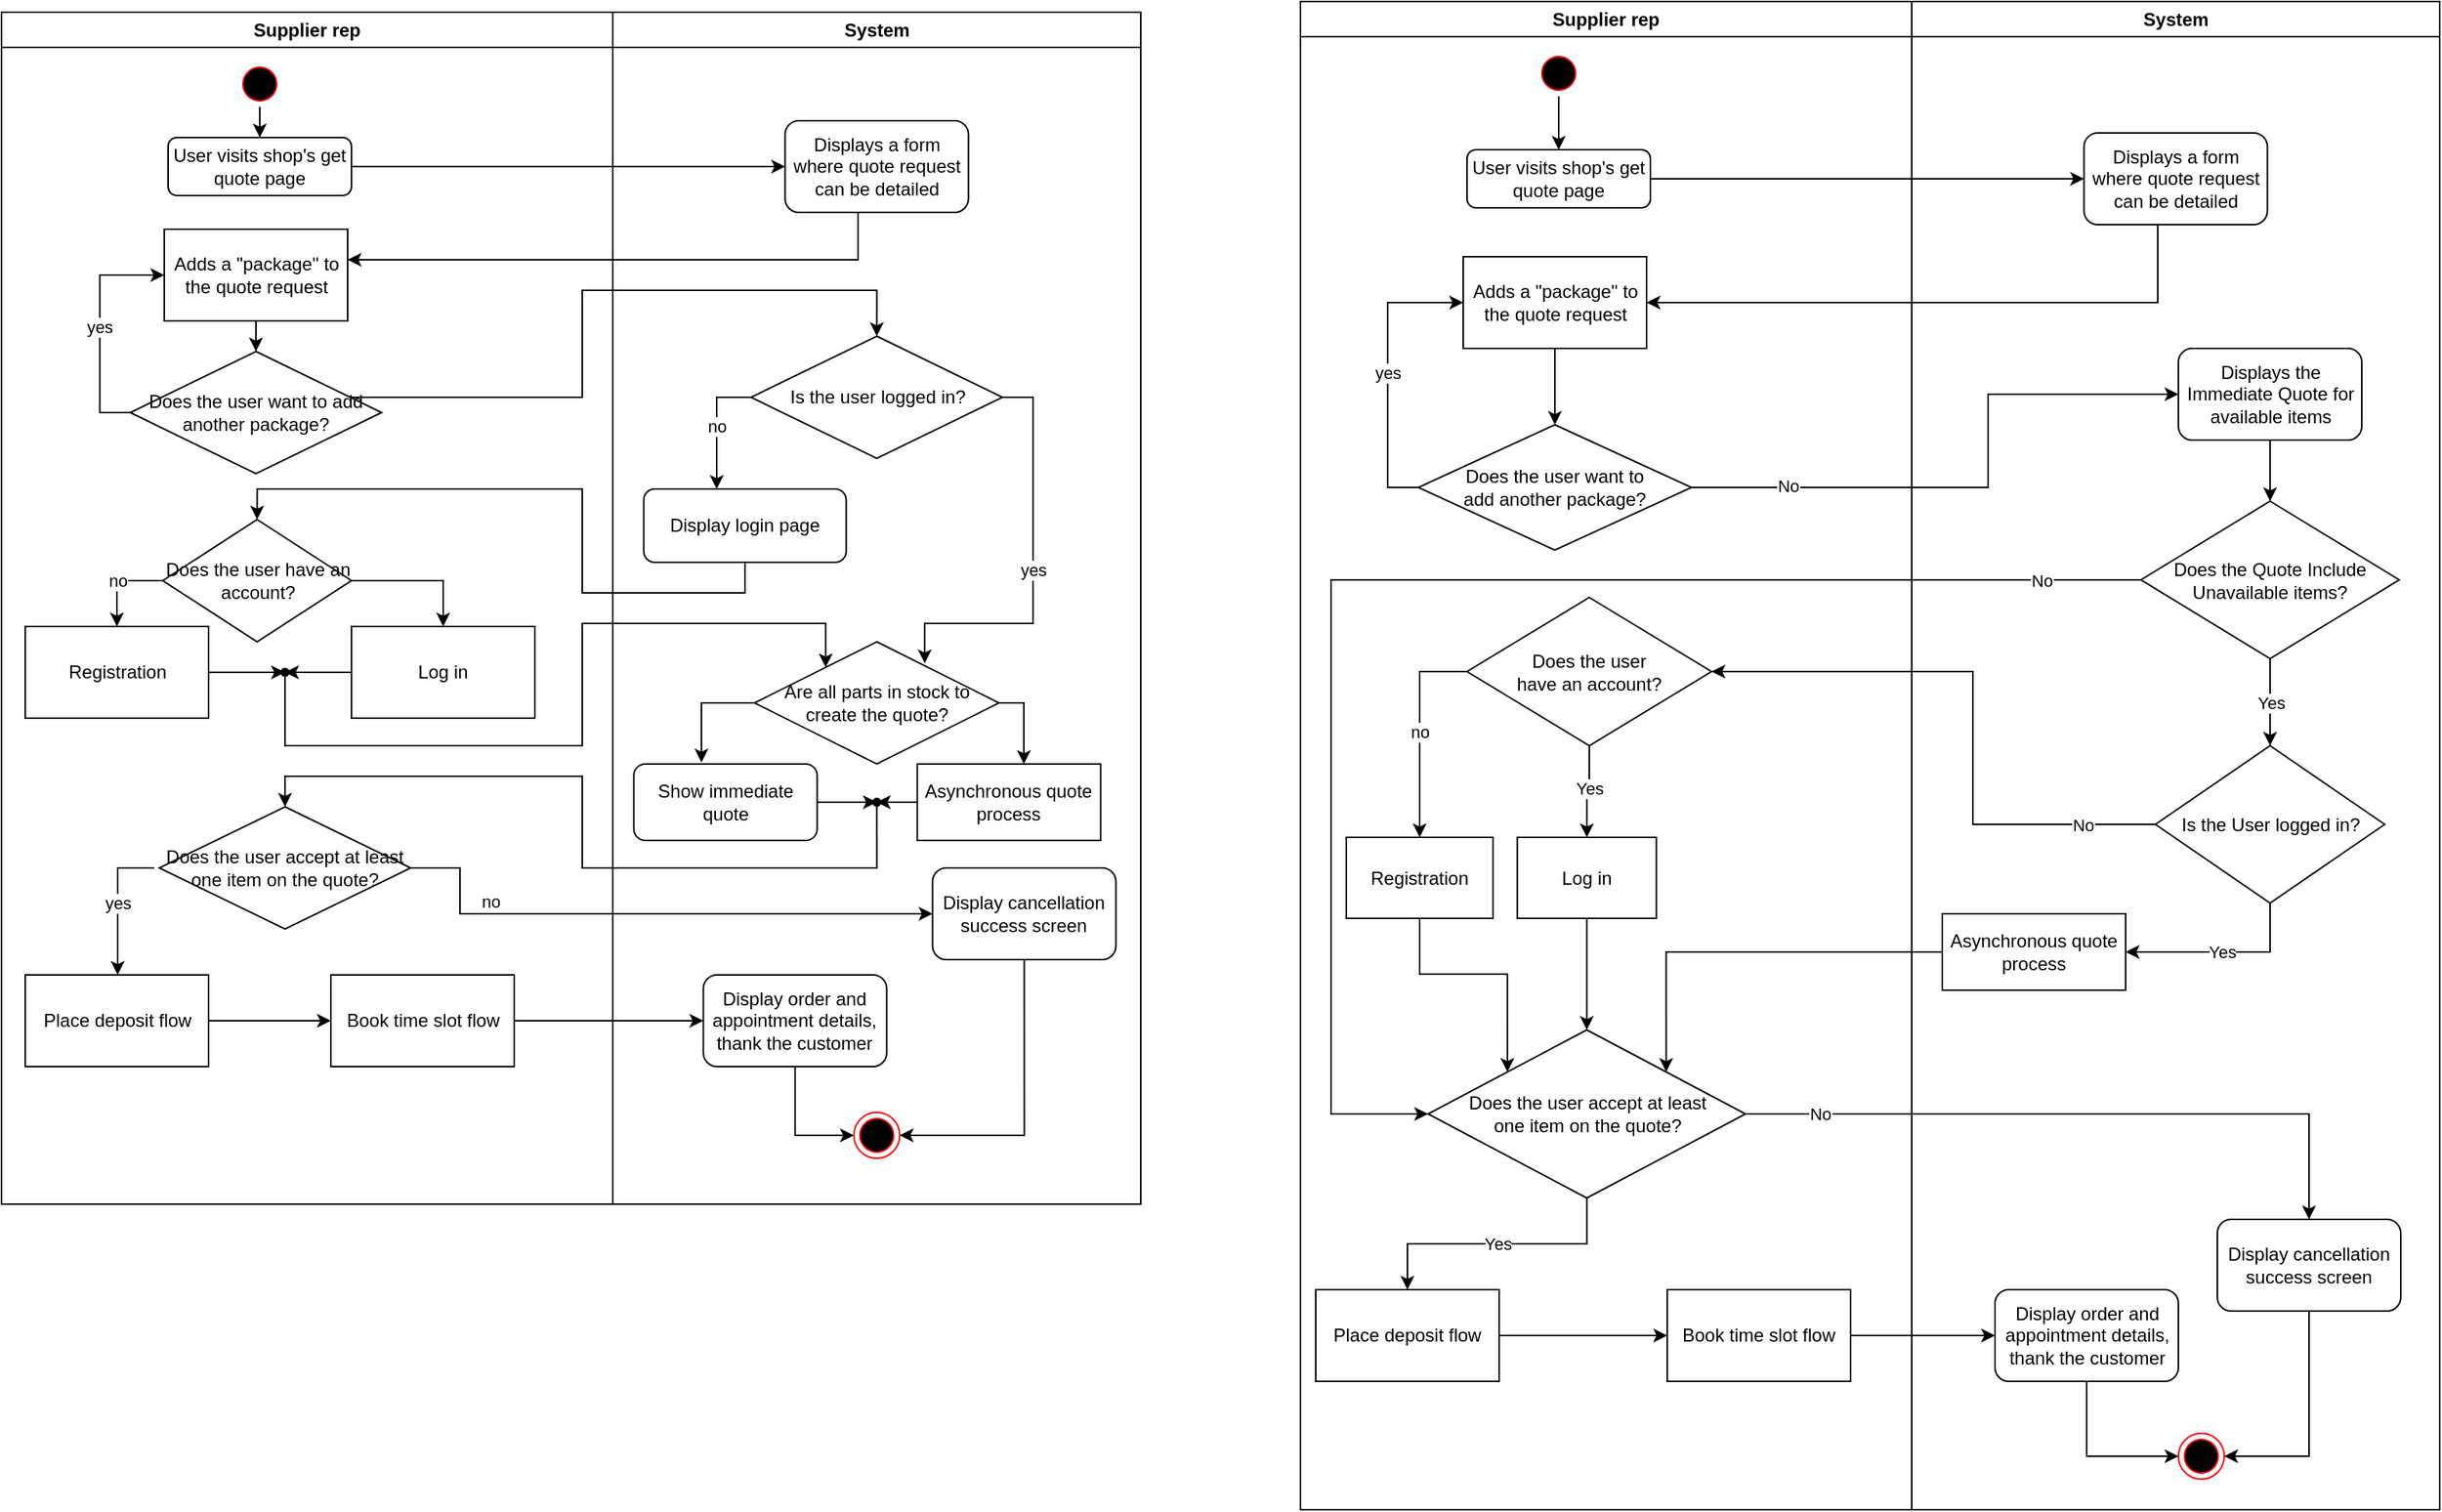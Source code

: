 <mxfile version="20.4.0" type="github">
  <diagram name="Page-1" id="e7e014a7-5840-1c2e-5031-d8a46d1fe8dd">
    <mxGraphModel dx="2013" dy="1118" grid="1" gridSize="10" guides="1" tooltips="1" connect="1" arrows="1" fold="1" page="1" pageScale="1" pageWidth="1169" pageHeight="826" background="none" math="0" shadow="0">
      <root>
        <mxCell id="0" />
        <mxCell id="1" parent="0" />
        <mxCell id="2" value="Supplier rep" style="swimlane;whiteSpace=wrap" parent="1" vertex="1">
          <mxGeometry x="130" y="30" width="400" height="780" as="geometry" />
        </mxCell>
        <mxCell id="2njde6zKdQXopwjflSZ3-7" value="" style="edgeStyle=orthogonalEdgeStyle;rounded=0;orthogonalLoop=1;jettySize=auto;html=1;" parent="2" source="5" target="2njde6zKdQXopwjflSZ3-6" edge="1">
          <mxGeometry relative="1" as="geometry" />
        </mxCell>
        <mxCell id="5" value="" style="ellipse;shape=startState;fillColor=#000000;strokeColor=#ff0000;" parent="2" vertex="1">
          <mxGeometry x="154" y="32" width="30" height="30" as="geometry" />
        </mxCell>
        <mxCell id="C72ip7JD7R5VJmdPQOm5-61" value="" style="edgeStyle=orthogonalEdgeStyle;rounded=0;orthogonalLoop=1;jettySize=auto;html=1;strokeColor=#000000;" parent="2" edge="1">
          <mxGeometry relative="1" as="geometry">
            <mxPoint x="155.5" y="251" as="sourcePoint" />
          </mxGeometry>
        </mxCell>
        <mxCell id="C72ip7JD7R5VJmdPQOm5-63" value="no" style="edgeLabel;html=1;align=center;verticalAlign=middle;resizable=0;points=[];" parent="C72ip7JD7R5VJmdPQOm5-61" vertex="1" connectable="0">
          <mxGeometry x="-0.121" relative="1" as="geometry">
            <mxPoint y="-9" as="offset" />
          </mxGeometry>
        </mxCell>
        <mxCell id="C72ip7JD7R5VJmdPQOm5-65" value="" style="edgeStyle=orthogonalEdgeStyle;rounded=0;orthogonalLoop=1;jettySize=auto;html=1;strokeColor=#000000;" parent="2" edge="1">
          <mxGeometry relative="1" as="geometry">
            <mxPoint x="85.537" y="289.979" as="sourcePoint" />
          </mxGeometry>
        </mxCell>
        <mxCell id="C72ip7JD7R5VJmdPQOm5-66" value="yes" style="edgeLabel;html=1;align=center;verticalAlign=middle;resizable=0;points=[];" parent="C72ip7JD7R5VJmdPQOm5-65" vertex="1" connectable="0">
          <mxGeometry x="-0.227" y="-1" relative="1" as="geometry">
            <mxPoint x="11" y="2" as="offset" />
          </mxGeometry>
        </mxCell>
        <mxCell id="C72ip7JD7R5VJmdPQOm5-68" value="" style="edgeStyle=orthogonalEdgeStyle;rounded=0;orthogonalLoop=1;jettySize=auto;html=1;strokeColor=#000000;" parent="2" edge="1">
          <mxGeometry relative="1" as="geometry">
            <mxPoint x="85.537" y="353" as="sourcePoint" />
          </mxGeometry>
        </mxCell>
        <mxCell id="2njde6zKdQXopwjflSZ3-6" value="User visits shop&#39;s get quote page" style="rounded=1;whiteSpace=wrap;html=1;" parent="2" vertex="1">
          <mxGeometry x="109" y="82" width="120" height="38" as="geometry" />
        </mxCell>
        <mxCell id="2njde6zKdQXopwjflSZ3-13" value="" style="edgeStyle=orthogonalEdgeStyle;rounded=0;orthogonalLoop=1;jettySize=auto;html=1;" parent="2" source="2njde6zKdQXopwjflSZ3-10" target="2njde6zKdQXopwjflSZ3-12" edge="1">
          <mxGeometry relative="1" as="geometry" />
        </mxCell>
        <mxCell id="2njde6zKdQXopwjflSZ3-10" value="Adds a &quot;package&quot; to the quote request" style="whiteSpace=wrap;html=1;" parent="2" vertex="1">
          <mxGeometry x="106.5" y="142" width="120" height="60" as="geometry" />
        </mxCell>
        <mxCell id="2njde6zKdQXopwjflSZ3-14" value="yes" style="edgeStyle=orthogonalEdgeStyle;rounded=0;orthogonalLoop=1;jettySize=auto;html=1;exitX=0;exitY=0.5;exitDx=0;exitDy=0;entryX=0;entryY=0.5;entryDx=0;entryDy=0;" parent="2" source="2njde6zKdQXopwjflSZ3-12" target="2njde6zKdQXopwjflSZ3-10" edge="1">
          <mxGeometry relative="1" as="geometry" />
        </mxCell>
        <mxCell id="2njde6zKdQXopwjflSZ3-12" value="Does the user want to add another package?" style="rhombus;whiteSpace=wrap;html=1;" parent="2" vertex="1">
          <mxGeometry x="84.25" y="222" width="164.5" height="80" as="geometry" />
        </mxCell>
        <mxCell id="2njde6zKdQXopwjflSZ3-24" value="no" style="edgeStyle=orthogonalEdgeStyle;rounded=0;orthogonalLoop=1;jettySize=auto;html=1;exitX=0;exitY=0.5;exitDx=0;exitDy=0;" parent="2" source="2njde6zKdQXopwjflSZ3-21" target="2njde6zKdQXopwjflSZ3-23" edge="1">
          <mxGeometry relative="1" as="geometry" />
        </mxCell>
        <mxCell id="2njde6zKdQXopwjflSZ3-26" value="" style="edgeStyle=orthogonalEdgeStyle;rounded=0;orthogonalLoop=1;jettySize=auto;html=1;exitX=1;exitY=0.5;exitDx=0;exitDy=0;" parent="2" source="2njde6zKdQXopwjflSZ3-21" target="2njde6zKdQXopwjflSZ3-25" edge="1">
          <mxGeometry relative="1" as="geometry" />
        </mxCell>
        <mxCell id="2njde6zKdQXopwjflSZ3-21" value="Does the user have an account?" style="rhombus;whiteSpace=wrap;html=1;" parent="2" vertex="1">
          <mxGeometry x="105.5" y="332" width="123.5" height="80" as="geometry" />
        </mxCell>
        <mxCell id="2njde6zKdQXopwjflSZ3-28" value="" style="edgeStyle=orthogonalEdgeStyle;rounded=0;orthogonalLoop=1;jettySize=auto;html=1;exitX=1;exitY=0.5;exitDx=0;exitDy=0;" parent="2" source="2njde6zKdQXopwjflSZ3-23" target="2njde6zKdQXopwjflSZ3-27" edge="1">
          <mxGeometry relative="1" as="geometry">
            <Array as="points">
              <mxPoint x="186" y="432" />
            </Array>
          </mxGeometry>
        </mxCell>
        <mxCell id="2njde6zKdQXopwjflSZ3-23" value="Registration" style="whiteSpace=wrap;html=1;" parent="2" vertex="1">
          <mxGeometry x="15.5" y="402" width="120" height="60" as="geometry" />
        </mxCell>
        <mxCell id="2njde6zKdQXopwjflSZ3-29" style="edgeStyle=orthogonalEdgeStyle;rounded=0;orthogonalLoop=1;jettySize=auto;html=1;exitX=0;exitY=0.5;exitDx=0;exitDy=0;" parent="2" source="2njde6zKdQXopwjflSZ3-25" target="2njde6zKdQXopwjflSZ3-27" edge="1">
          <mxGeometry relative="1" as="geometry" />
        </mxCell>
        <mxCell id="2njde6zKdQXopwjflSZ3-25" value="Log in" style="whiteSpace=wrap;html=1;" parent="2" vertex="1">
          <mxGeometry x="229" y="402" width="120" height="60" as="geometry" />
        </mxCell>
        <mxCell id="2njde6zKdQXopwjflSZ3-27" value="" style="shape=waypoint;sketch=0;size=6;pointerEvents=1;points=[];fillColor=default;resizable=0;rotatable=0;perimeter=centerPerimeter;snapToPoint=1;" parent="2" vertex="1">
          <mxGeometry x="165.5" y="412" width="40" height="40" as="geometry" />
        </mxCell>
        <mxCell id="2njde6zKdQXopwjflSZ3-42" value="Does the user accept at least one item on the quote?" style="rhombus;whiteSpace=wrap;html=1;" parent="2" vertex="1">
          <mxGeometry x="103.25" y="520" width="164.5" height="80" as="geometry" />
        </mxCell>
        <mxCell id="2njde6zKdQXopwjflSZ3-50" value="" style="edgeStyle=orthogonalEdgeStyle;rounded=0;orthogonalLoop=1;jettySize=auto;html=1;" parent="2" source="2njde6zKdQXopwjflSZ3-47" target="2njde6zKdQXopwjflSZ3-49" edge="1">
          <mxGeometry relative="1" as="geometry" />
        </mxCell>
        <mxCell id="2njde6zKdQXopwjflSZ3-47" value="Place deposit flow" style="whiteSpace=wrap;html=1;" parent="2" vertex="1">
          <mxGeometry x="15.5" y="630" width="120" height="60" as="geometry" />
        </mxCell>
        <mxCell id="2njde6zKdQXopwjflSZ3-48" value="yes" style="edgeStyle=orthogonalEdgeStyle;rounded=0;orthogonalLoop=1;jettySize=auto;html=1;" parent="2" target="2njde6zKdQXopwjflSZ3-47" edge="1">
          <mxGeometry relative="1" as="geometry">
            <mxPoint x="100" y="560" as="sourcePoint" />
            <Array as="points">
              <mxPoint x="76" y="560" />
            </Array>
          </mxGeometry>
        </mxCell>
        <mxCell id="2njde6zKdQXopwjflSZ3-49" value="Book time slot flow" style="whiteSpace=wrap;html=1;" parent="2" vertex="1">
          <mxGeometry x="215.5" y="630" width="120" height="60" as="geometry" />
        </mxCell>
        <mxCell id="3" value="System" style="swimlane;whiteSpace=wrap" parent="1" vertex="1">
          <mxGeometry x="530" y="30" width="345.5" height="780" as="geometry" />
        </mxCell>
        <mxCell id="C72ip7JD7R5VJmdPQOm5-51" value="" style="edgeStyle=orthogonalEdgeStyle;rounded=0;orthogonalLoop=1;jettySize=auto;html=1;strokeColor=#000000;" parent="3" edge="1">
          <mxGeometry relative="1" as="geometry">
            <mxPoint x="250.5" y="132" as="sourcePoint" />
          </mxGeometry>
        </mxCell>
        <mxCell id="C72ip7JD7R5VJmdPQOm5-58" value="No" style="edgeLabel;html=1;align=center;verticalAlign=middle;resizable=0;points=[];" parent="C72ip7JD7R5VJmdPQOm5-51" vertex="1" connectable="0">
          <mxGeometry x="-0.159" relative="1" as="geometry">
            <mxPoint y="-10" as="offset" />
          </mxGeometry>
        </mxCell>
        <mxCell id="C72ip7JD7R5VJmdPQOm5-48" value="" style="edgeStyle=orthogonalEdgeStyle;rounded=0;orthogonalLoop=1;jettySize=auto;html=1;strokeColor=#000000;exitX=0;exitY=0.5;exitDx=0;exitDy=0;" parent="3" edge="1">
          <mxGeometry relative="1" as="geometry">
            <mxPoint x="165.5" y="92" as="sourcePoint" />
          </mxGeometry>
        </mxCell>
        <mxCell id="C72ip7JD7R5VJmdPQOm5-49" value="Yes" style="edgeLabel;html=1;align=center;verticalAlign=middle;resizable=0;points=[];" parent="C72ip7JD7R5VJmdPQOm5-48" vertex="1" connectable="0">
          <mxGeometry x="-0.2" relative="1" as="geometry">
            <mxPoint x="11" y="-7" as="offset" />
          </mxGeometry>
        </mxCell>
        <mxCell id="C72ip7JD7R5VJmdPQOm5-54" value="" style="ellipse;html=1;shape=endState;fillColor=#000000;strokeColor=#ff0000;" parent="3" vertex="1">
          <mxGeometry x="157.75" y="720" width="30" height="30" as="geometry" />
        </mxCell>
        <mxCell id="2njde6zKdQXopwjflSZ3-8" value="Displays a form where quote request can be detailed" style="rounded=1;whiteSpace=wrap;html=1;" parent="3" vertex="1">
          <mxGeometry x="112.75" y="71" width="120" height="60" as="geometry" />
        </mxCell>
        <mxCell id="2njde6zKdQXopwjflSZ3-18" value="no" style="edgeStyle=orthogonalEdgeStyle;rounded=0;orthogonalLoop=1;jettySize=auto;html=1;" parent="3" source="2njde6zKdQXopwjflSZ3-15" target="2njde6zKdQXopwjflSZ3-17" edge="1">
          <mxGeometry relative="1" as="geometry">
            <Array as="points">
              <mxPoint x="68" y="252" />
            </Array>
          </mxGeometry>
        </mxCell>
        <mxCell id="2njde6zKdQXopwjflSZ3-32" value="yes" style="edgeStyle=orthogonalEdgeStyle;rounded=0;orthogonalLoop=1;jettySize=auto;html=1;exitX=1;exitY=0.5;exitDx=0;exitDy=0;entryX=0.696;entryY=0.176;entryDx=0;entryDy=0;entryPerimeter=0;" parent="3" source="2njde6zKdQXopwjflSZ3-15" target="2njde6zKdQXopwjflSZ3-30" edge="1">
          <mxGeometry relative="1" as="geometry">
            <Array as="points">
              <mxPoint x="275" y="252" />
              <mxPoint x="275" y="400" />
              <mxPoint x="204" y="400" />
            </Array>
          </mxGeometry>
        </mxCell>
        <mxCell id="2njde6zKdQXopwjflSZ3-15" value="Is the user logged in?" style="rhombus;whiteSpace=wrap;html=1;" parent="3" vertex="1">
          <mxGeometry x="90.5" y="212" width="164.5" height="80" as="geometry" />
        </mxCell>
        <mxCell id="2njde6zKdQXopwjflSZ3-17" value="Display login page" style="rounded=1;whiteSpace=wrap;html=1;" parent="3" vertex="1">
          <mxGeometry x="20.25" y="312" width="132.5" height="48" as="geometry" />
        </mxCell>
        <mxCell id="2njde6zKdQXopwjflSZ3-35" style="edgeStyle=orthogonalEdgeStyle;rounded=0;orthogonalLoop=1;jettySize=auto;html=1;exitX=0;exitY=0.5;exitDx=0;exitDy=0;entryX=0.369;entryY=-0.02;entryDx=0;entryDy=0;entryPerimeter=0;" parent="3" source="2njde6zKdQXopwjflSZ3-30" target="2njde6zKdQXopwjflSZ3-33" edge="1">
          <mxGeometry relative="1" as="geometry" />
        </mxCell>
        <mxCell id="2njde6zKdQXopwjflSZ3-30" value="Are all parts in stock to create the quote?" style="rhombus;whiteSpace=wrap;html=1;sketch=0;" parent="3" vertex="1">
          <mxGeometry x="92.75" y="412" width="160" height="80" as="geometry" />
        </mxCell>
        <mxCell id="2njde6zKdQXopwjflSZ3-41" value="" style="edgeStyle=orthogonalEdgeStyle;rounded=0;orthogonalLoop=1;jettySize=auto;html=1;" parent="3" source="2njde6zKdQXopwjflSZ3-33" target="2njde6zKdQXopwjflSZ3-40" edge="1">
          <mxGeometry relative="1" as="geometry" />
        </mxCell>
        <mxCell id="2njde6zKdQXopwjflSZ3-33" value="Show immediate quote" style="rounded=1;whiteSpace=wrap;html=1;" parent="3" vertex="1">
          <mxGeometry x="13.75" y="492" width="120" height="50" as="geometry" />
        </mxCell>
        <mxCell id="2njde6zKdQXopwjflSZ3-36" value="Asynchronous quote process" style="whiteSpace=wrap;html=1;sketch=0;" parent="3" vertex="1">
          <mxGeometry x="199.25" y="492" width="120" height="50" as="geometry" />
        </mxCell>
        <mxCell id="2njde6zKdQXopwjflSZ3-37" value="" style="edgeStyle=orthogonalEdgeStyle;rounded=0;orthogonalLoop=1;jettySize=auto;html=1;exitX=1;exitY=0.5;exitDx=0;exitDy=0;" parent="3" source="2njde6zKdQXopwjflSZ3-30" target="2njde6zKdQXopwjflSZ3-36" edge="1">
          <mxGeometry relative="1" as="geometry">
            <Array as="points">
              <mxPoint x="269" y="452" />
            </Array>
          </mxGeometry>
        </mxCell>
        <mxCell id="2njde6zKdQXopwjflSZ3-40" value="" style="shape=waypoint;sketch=0;size=6;pointerEvents=1;points=[];fillColor=default;resizable=0;rotatable=0;perimeter=centerPerimeter;snapToPoint=1;" parent="3" vertex="1">
          <mxGeometry x="152.75" y="497" width="40" height="40" as="geometry" />
        </mxCell>
        <mxCell id="2njde6zKdQXopwjflSZ3-39" style="edgeStyle=orthogonalEdgeStyle;rounded=0;orthogonalLoop=1;jettySize=auto;html=1;exitX=0;exitY=0.5;exitDx=0;exitDy=0;entryX=0.56;entryY=0.503;entryDx=0;entryDy=0;entryPerimeter=0;" parent="3" source="2njde6zKdQXopwjflSZ3-36" target="2njde6zKdQXopwjflSZ3-40" edge="1">
          <mxGeometry relative="1" as="geometry">
            <mxPoint x="179.25" y="517" as="targetPoint" />
          </mxGeometry>
        </mxCell>
        <mxCell id="2njde6zKdQXopwjflSZ3-75" style="edgeStyle=orthogonalEdgeStyle;rounded=0;orthogonalLoop=1;jettySize=auto;html=1;exitX=0.5;exitY=1;exitDx=0;exitDy=0;entryX=1;entryY=0.5;entryDx=0;entryDy=0;" parent="3" source="2njde6zKdQXopwjflSZ3-45" target="C72ip7JD7R5VJmdPQOm5-54" edge="1">
          <mxGeometry relative="1" as="geometry" />
        </mxCell>
        <mxCell id="2njde6zKdQXopwjflSZ3-45" value="Display cancellation success screen" style="rounded=1;whiteSpace=wrap;html=1;" parent="3" vertex="1">
          <mxGeometry x="209.25" y="560" width="120" height="60" as="geometry" />
        </mxCell>
        <mxCell id="2njde6zKdQXopwjflSZ3-74" value="" style="edgeStyle=orthogonalEdgeStyle;rounded=0;orthogonalLoop=1;jettySize=auto;html=1;entryX=0;entryY=0.5;entryDx=0;entryDy=0;" parent="3" source="2njde6zKdQXopwjflSZ3-51" target="C72ip7JD7R5VJmdPQOm5-54" edge="1">
          <mxGeometry relative="1" as="geometry" />
        </mxCell>
        <mxCell id="2njde6zKdQXopwjflSZ3-51" value="Display order and appointment details, thank the customer" style="rounded=1;whiteSpace=wrap;html=1;" parent="3" vertex="1">
          <mxGeometry x="59.25" y="630" width="120" height="60" as="geometry" />
        </mxCell>
        <mxCell id="C72ip7JD7R5VJmdPQOm5-44" value="" style="edgeStyle=orthogonalEdgeStyle;rounded=0;orthogonalLoop=1;jettySize=auto;html=1;strokeColor=#000000;entryX=0.5;entryY=0;entryDx=0;entryDy=0;" parent="1" edge="1">
          <mxGeometry relative="1" as="geometry">
            <Array as="points">
              <mxPoint x="470" y="260" />
              <mxPoint x="470" y="160" />
              <mxPoint x="795" y="160" />
            </Array>
            <mxPoint x="385" y="260.037" as="sourcePoint" />
          </mxGeometry>
        </mxCell>
        <mxCell id="C72ip7JD7R5VJmdPQOm5-59" style="edgeStyle=orthogonalEdgeStyle;rounded=0;orthogonalLoop=1;jettySize=auto;html=1;exitX=0;exitY=0.5;exitDx=0;exitDy=0;entryX=0.5;entryY=0;entryDx=0;entryDy=0;strokeColor=#000000;" parent="1" edge="1">
          <mxGeometry relative="1" as="geometry">
            <mxPoint x="570" y="320" as="sourcePoint" />
          </mxGeometry>
        </mxCell>
        <mxCell id="C72ip7JD7R5VJmdPQOm5-62" style="edgeStyle=orthogonalEdgeStyle;rounded=0;orthogonalLoop=1;jettySize=auto;html=1;exitX=1;exitY=0.5;exitDx=0;exitDy=0;entryX=0.5;entryY=0;entryDx=0;entryDy=0;strokeColor=#000000;" parent="1" edge="1">
          <mxGeometry relative="1" as="geometry">
            <Array as="points">
              <mxPoint x="500" y="379" />
              <mxPoint x="500" y="180" />
            </Array>
            <mxPoint x="795.0" y="180" as="targetPoint" />
          </mxGeometry>
        </mxCell>
        <mxCell id="C72ip7JD7R5VJmdPQOm5-69" style="edgeStyle=orthogonalEdgeStyle;rounded=0;orthogonalLoop=1;jettySize=auto;html=1;exitX=1;exitY=0.5;exitDx=0;exitDy=0;entryX=0.5;entryY=1;entryDx=0;entryDy=0;strokeColor=#000000;" parent="1" edge="1">
          <mxGeometry relative="1" as="geometry">
            <Array as="points">
              <mxPoint x="520" y="531" />
              <mxPoint x="520" y="390" />
              <mxPoint x="657" y="390" />
            </Array>
            <mxPoint x="657.25" y="350" as="targetPoint" />
          </mxGeometry>
        </mxCell>
        <mxCell id="2njde6zKdQXopwjflSZ3-9" value="" style="edgeStyle=orthogonalEdgeStyle;rounded=0;orthogonalLoop=1;jettySize=auto;html=1;" parent="1" source="2njde6zKdQXopwjflSZ3-6" target="2njde6zKdQXopwjflSZ3-8" edge="1">
          <mxGeometry relative="1" as="geometry" />
        </mxCell>
        <mxCell id="2njde6zKdQXopwjflSZ3-11" value="" style="edgeStyle=orthogonalEdgeStyle;rounded=0;orthogonalLoop=1;jettySize=auto;html=1;" parent="1" source="2njde6zKdQXopwjflSZ3-8" target="2njde6zKdQXopwjflSZ3-10" edge="1">
          <mxGeometry relative="1" as="geometry">
            <Array as="points">
              <mxPoint x="690.5" y="192" />
            </Array>
          </mxGeometry>
        </mxCell>
        <mxCell id="2njde6zKdQXopwjflSZ3-16" value="" style="edgeStyle=orthogonalEdgeStyle;rounded=0;orthogonalLoop=1;jettySize=auto;html=1;entryX=0.5;entryY=0;entryDx=0;entryDy=0;" parent="1" source="2njde6zKdQXopwjflSZ3-12" target="2njde6zKdQXopwjflSZ3-15" edge="1">
          <mxGeometry relative="1" as="geometry">
            <Array as="points">
              <mxPoint x="510" y="282" />
              <mxPoint x="510" y="212" />
              <mxPoint x="703" y="212" />
            </Array>
          </mxGeometry>
        </mxCell>
        <mxCell id="2njde6zKdQXopwjflSZ3-22" style="edgeStyle=orthogonalEdgeStyle;rounded=0;orthogonalLoop=1;jettySize=auto;html=1;exitX=0.5;exitY=1;exitDx=0;exitDy=0;entryX=0.5;entryY=0;entryDx=0;entryDy=0;" parent="1" source="2njde6zKdQXopwjflSZ3-17" target="2njde6zKdQXopwjflSZ3-21" edge="1">
          <mxGeometry relative="1" as="geometry">
            <Array as="points">
              <mxPoint x="617" y="410" />
              <mxPoint x="510" y="410" />
              <mxPoint x="510" y="342" />
              <mxPoint x="297" y="342" />
            </Array>
          </mxGeometry>
        </mxCell>
        <mxCell id="2njde6zKdQXopwjflSZ3-31" value="" style="edgeStyle=orthogonalEdgeStyle;rounded=0;orthogonalLoop=1;jettySize=auto;html=1;entryX=0.291;entryY=0.209;entryDx=0;entryDy=0;entryPerimeter=0;" parent="1" source="2njde6zKdQXopwjflSZ3-27" target="2njde6zKdQXopwjflSZ3-30" edge="1">
          <mxGeometry relative="1" as="geometry">
            <Array as="points">
              <mxPoint x="316" y="510" />
              <mxPoint x="510" y="510" />
              <mxPoint x="510" y="430" />
              <mxPoint x="669" y="430" />
            </Array>
          </mxGeometry>
        </mxCell>
        <mxCell id="2njde6zKdQXopwjflSZ3-44" value="" style="edgeStyle=orthogonalEdgeStyle;rounded=0;orthogonalLoop=1;jettySize=auto;html=1;entryX=0.5;entryY=0;entryDx=0;entryDy=0;" parent="1" source="2njde6zKdQXopwjflSZ3-40" target="2njde6zKdQXopwjflSZ3-42" edge="1">
          <mxGeometry relative="1" as="geometry">
            <mxPoint x="733.5" y="617" as="targetPoint" />
            <Array as="points">
              <mxPoint x="703" y="590" />
              <mxPoint x="510" y="590" />
              <mxPoint x="510" y="530" />
              <mxPoint x="316" y="530" />
            </Array>
          </mxGeometry>
        </mxCell>
        <mxCell id="2njde6zKdQXopwjflSZ3-46" value="no" style="edgeStyle=orthogonalEdgeStyle;rounded=0;orthogonalLoop=1;jettySize=auto;html=1;exitX=1;exitY=0.5;exitDx=0;exitDy=0;entryX=0;entryY=0.5;entryDx=0;entryDy=0;" parent="1" source="2njde6zKdQXopwjflSZ3-42" target="2njde6zKdQXopwjflSZ3-45" edge="1">
          <mxGeometry x="-0.706" y="20" relative="1" as="geometry">
            <Array as="points">
              <mxPoint x="430" y="590" />
              <mxPoint x="430" y="620" />
            </Array>
            <mxPoint as="offset" />
          </mxGeometry>
        </mxCell>
        <mxCell id="2njde6zKdQXopwjflSZ3-52" value="" style="edgeStyle=orthogonalEdgeStyle;rounded=0;orthogonalLoop=1;jettySize=auto;html=1;" parent="1" source="2njde6zKdQXopwjflSZ3-49" target="2njde6zKdQXopwjflSZ3-51" edge="1">
          <mxGeometry relative="1" as="geometry" />
        </mxCell>
        <mxCell id="kRIrVRTwHgcSPXHYipSR-5" value="Supplier rep" style="swimlane;whiteSpace=wrap" vertex="1" parent="1">
          <mxGeometry x="980" y="23" width="400" height="987" as="geometry" />
        </mxCell>
        <mxCell id="kRIrVRTwHgcSPXHYipSR-6" value="" style="edgeStyle=orthogonalEdgeStyle;rounded=0;orthogonalLoop=1;jettySize=auto;html=1;" edge="1" parent="kRIrVRTwHgcSPXHYipSR-5" source="kRIrVRTwHgcSPXHYipSR-7" target="kRIrVRTwHgcSPXHYipSR-13">
          <mxGeometry relative="1" as="geometry" />
        </mxCell>
        <mxCell id="kRIrVRTwHgcSPXHYipSR-7" value="" style="ellipse;shape=startState;fillColor=#000000;strokeColor=#ff0000;" vertex="1" parent="kRIrVRTwHgcSPXHYipSR-5">
          <mxGeometry x="154" y="32" width="30" height="30" as="geometry" />
        </mxCell>
        <mxCell id="kRIrVRTwHgcSPXHYipSR-8" value="" style="edgeStyle=orthogonalEdgeStyle;rounded=0;orthogonalLoop=1;jettySize=auto;html=1;strokeColor=#000000;" edge="1" parent="kRIrVRTwHgcSPXHYipSR-5">
          <mxGeometry relative="1" as="geometry">
            <mxPoint x="155.5" y="251" as="sourcePoint" />
          </mxGeometry>
        </mxCell>
        <mxCell id="kRIrVRTwHgcSPXHYipSR-9" value="no" style="edgeLabel;html=1;align=center;verticalAlign=middle;resizable=0;points=[];" vertex="1" connectable="0" parent="kRIrVRTwHgcSPXHYipSR-8">
          <mxGeometry x="-0.121" relative="1" as="geometry">
            <mxPoint y="-9" as="offset" />
          </mxGeometry>
        </mxCell>
        <mxCell id="kRIrVRTwHgcSPXHYipSR-10" value="" style="edgeStyle=orthogonalEdgeStyle;rounded=0;orthogonalLoop=1;jettySize=auto;html=1;strokeColor=#000000;" edge="1" parent="kRIrVRTwHgcSPXHYipSR-5">
          <mxGeometry relative="1" as="geometry">
            <mxPoint x="85.537" y="289.979" as="sourcePoint" />
          </mxGeometry>
        </mxCell>
        <mxCell id="kRIrVRTwHgcSPXHYipSR-11" value="yes" style="edgeLabel;html=1;align=center;verticalAlign=middle;resizable=0;points=[];" vertex="1" connectable="0" parent="kRIrVRTwHgcSPXHYipSR-10">
          <mxGeometry x="-0.227" y="-1" relative="1" as="geometry">
            <mxPoint x="11" y="2" as="offset" />
          </mxGeometry>
        </mxCell>
        <mxCell id="kRIrVRTwHgcSPXHYipSR-12" value="" style="edgeStyle=orthogonalEdgeStyle;rounded=0;orthogonalLoop=1;jettySize=auto;html=1;strokeColor=#000000;" edge="1" parent="kRIrVRTwHgcSPXHYipSR-5">
          <mxGeometry relative="1" as="geometry">
            <mxPoint x="85.537" y="353" as="sourcePoint" />
          </mxGeometry>
        </mxCell>
        <mxCell id="kRIrVRTwHgcSPXHYipSR-13" value="User visits shop&#39;s get quote page" style="rounded=1;whiteSpace=wrap;html=1;" vertex="1" parent="kRIrVRTwHgcSPXHYipSR-5">
          <mxGeometry x="109" y="97" width="120" height="38" as="geometry" />
        </mxCell>
        <mxCell id="kRIrVRTwHgcSPXHYipSR-14" value="" style="edgeStyle=orthogonalEdgeStyle;rounded=0;orthogonalLoop=1;jettySize=auto;html=1;" edge="1" parent="kRIrVRTwHgcSPXHYipSR-5" source="kRIrVRTwHgcSPXHYipSR-15" target="kRIrVRTwHgcSPXHYipSR-17">
          <mxGeometry relative="1" as="geometry" />
        </mxCell>
        <mxCell id="kRIrVRTwHgcSPXHYipSR-15" value="Adds a &quot;package&quot; to the quote request" style="whiteSpace=wrap;html=1;" vertex="1" parent="kRIrVRTwHgcSPXHYipSR-5">
          <mxGeometry x="106.5" y="167" width="120" height="60" as="geometry" />
        </mxCell>
        <mxCell id="kRIrVRTwHgcSPXHYipSR-16" value="yes" style="edgeStyle=orthogonalEdgeStyle;rounded=0;orthogonalLoop=1;jettySize=auto;html=1;exitX=0;exitY=0.5;exitDx=0;exitDy=0;entryX=0;entryY=0.5;entryDx=0;entryDy=0;" edge="1" parent="kRIrVRTwHgcSPXHYipSR-5" source="kRIrVRTwHgcSPXHYipSR-17" target="kRIrVRTwHgcSPXHYipSR-15">
          <mxGeometry relative="1" as="geometry" />
        </mxCell>
        <mxCell id="kRIrVRTwHgcSPXHYipSR-17" value="Does the user want to &lt;br&gt;add another package?" style="rhombus;whiteSpace=wrap;html=1;" vertex="1" parent="kRIrVRTwHgcSPXHYipSR-5">
          <mxGeometry x="77.13" y="277" width="178.75" height="82" as="geometry" />
        </mxCell>
        <mxCell id="kRIrVRTwHgcSPXHYipSR-18" value="no" style="edgeStyle=orthogonalEdgeStyle;rounded=0;orthogonalLoop=1;jettySize=auto;html=1;exitX=0;exitY=0.5;exitDx=0;exitDy=0;" edge="1" parent="kRIrVRTwHgcSPXHYipSR-5" source="kRIrVRTwHgcSPXHYipSR-20" target="kRIrVRTwHgcSPXHYipSR-22">
          <mxGeometry relative="1" as="geometry" />
        </mxCell>
        <mxCell id="kRIrVRTwHgcSPXHYipSR-19" value="Yes" style="edgeStyle=orthogonalEdgeStyle;rounded=0;orthogonalLoop=1;jettySize=auto;html=1;exitX=0.5;exitY=1;exitDx=0;exitDy=0;" edge="1" parent="kRIrVRTwHgcSPXHYipSR-5" source="kRIrVRTwHgcSPXHYipSR-20" target="kRIrVRTwHgcSPXHYipSR-24">
          <mxGeometry x="-0.101" relative="1" as="geometry">
            <mxPoint as="offset" />
          </mxGeometry>
        </mxCell>
        <mxCell id="kRIrVRTwHgcSPXHYipSR-20" value="Does the user &lt;br&gt;have an account?" style="rhombus;whiteSpace=wrap;html=1;" vertex="1" parent="kRIrVRTwHgcSPXHYipSR-5">
          <mxGeometry x="109" y="390" width="160" height="97" as="geometry" />
        </mxCell>
        <mxCell id="kRIrVRTwHgcSPXHYipSR-77" style="edgeStyle=orthogonalEdgeStyle;rounded=0;orthogonalLoop=1;jettySize=auto;html=1;entryX=0;entryY=0;entryDx=0;entryDy=0;" edge="1" parent="kRIrVRTwHgcSPXHYipSR-5" source="kRIrVRTwHgcSPXHYipSR-22" target="kRIrVRTwHgcSPXHYipSR-26">
          <mxGeometry relative="1" as="geometry" />
        </mxCell>
        <mxCell id="kRIrVRTwHgcSPXHYipSR-22" value="Registration" style="whiteSpace=wrap;html=1;" vertex="1" parent="kRIrVRTwHgcSPXHYipSR-5">
          <mxGeometry x="30" y="547" width="96" height="53" as="geometry" />
        </mxCell>
        <mxCell id="kRIrVRTwHgcSPXHYipSR-76" style="edgeStyle=orthogonalEdgeStyle;rounded=0;orthogonalLoop=1;jettySize=auto;html=1;entryX=0.5;entryY=0;entryDx=0;entryDy=0;" edge="1" parent="kRIrVRTwHgcSPXHYipSR-5" source="kRIrVRTwHgcSPXHYipSR-24" target="kRIrVRTwHgcSPXHYipSR-26">
          <mxGeometry relative="1" as="geometry" />
        </mxCell>
        <mxCell id="kRIrVRTwHgcSPXHYipSR-24" value="Log in" style="whiteSpace=wrap;html=1;" vertex="1" parent="kRIrVRTwHgcSPXHYipSR-5">
          <mxGeometry x="141.88" y="547" width="91" height="53" as="geometry" />
        </mxCell>
        <mxCell id="kRIrVRTwHgcSPXHYipSR-74" value="Yes" style="edgeStyle=orthogonalEdgeStyle;rounded=0;orthogonalLoop=1;jettySize=auto;html=1;entryX=0.5;entryY=0;entryDx=0;entryDy=0;" edge="1" parent="kRIrVRTwHgcSPXHYipSR-5" source="kRIrVRTwHgcSPXHYipSR-26" target="kRIrVRTwHgcSPXHYipSR-28">
          <mxGeometry relative="1" as="geometry" />
        </mxCell>
        <mxCell id="kRIrVRTwHgcSPXHYipSR-26" value="Does the user accept at least &lt;br&gt;one item on the quote?" style="rhombus;whiteSpace=wrap;html=1;" vertex="1" parent="kRIrVRTwHgcSPXHYipSR-5">
          <mxGeometry x="83.5" y="673" width="207.75" height="110" as="geometry" />
        </mxCell>
        <mxCell id="kRIrVRTwHgcSPXHYipSR-27" value="" style="edgeStyle=orthogonalEdgeStyle;rounded=0;orthogonalLoop=1;jettySize=auto;html=1;" edge="1" parent="kRIrVRTwHgcSPXHYipSR-5" source="kRIrVRTwHgcSPXHYipSR-28" target="kRIrVRTwHgcSPXHYipSR-30">
          <mxGeometry relative="1" as="geometry" />
        </mxCell>
        <mxCell id="kRIrVRTwHgcSPXHYipSR-28" value="Place deposit flow" style="whiteSpace=wrap;html=1;" vertex="1" parent="kRIrVRTwHgcSPXHYipSR-5">
          <mxGeometry x="10" y="843" width="120" height="60" as="geometry" />
        </mxCell>
        <mxCell id="kRIrVRTwHgcSPXHYipSR-30" value="Book time slot flow" style="whiteSpace=wrap;html=1;" vertex="1" parent="kRIrVRTwHgcSPXHYipSR-5">
          <mxGeometry x="240" y="843" width="120" height="60" as="geometry" />
        </mxCell>
        <mxCell id="kRIrVRTwHgcSPXHYipSR-31" value="System" style="swimlane;whiteSpace=wrap" vertex="1" parent="1">
          <mxGeometry x="1380" y="23" width="345.5" height="987" as="geometry" />
        </mxCell>
        <mxCell id="kRIrVRTwHgcSPXHYipSR-32" value="" style="edgeStyle=orthogonalEdgeStyle;rounded=0;orthogonalLoop=1;jettySize=auto;html=1;strokeColor=#000000;" edge="1" parent="kRIrVRTwHgcSPXHYipSR-31">
          <mxGeometry relative="1" as="geometry">
            <mxPoint x="250.5" y="132" as="sourcePoint" />
          </mxGeometry>
        </mxCell>
        <mxCell id="kRIrVRTwHgcSPXHYipSR-33" value="No" style="edgeLabel;html=1;align=center;verticalAlign=middle;resizable=0;points=[];" vertex="1" connectable="0" parent="kRIrVRTwHgcSPXHYipSR-32">
          <mxGeometry x="-0.159" relative="1" as="geometry">
            <mxPoint y="-10" as="offset" />
          </mxGeometry>
        </mxCell>
        <mxCell id="kRIrVRTwHgcSPXHYipSR-34" value="" style="edgeStyle=orthogonalEdgeStyle;rounded=0;orthogonalLoop=1;jettySize=auto;html=1;strokeColor=#000000;exitX=0;exitY=0.5;exitDx=0;exitDy=0;" edge="1" parent="kRIrVRTwHgcSPXHYipSR-31">
          <mxGeometry relative="1" as="geometry">
            <mxPoint x="165.5" y="92" as="sourcePoint" />
          </mxGeometry>
        </mxCell>
        <mxCell id="kRIrVRTwHgcSPXHYipSR-35" value="Yes" style="edgeLabel;html=1;align=center;verticalAlign=middle;resizable=0;points=[];" vertex="1" connectable="0" parent="kRIrVRTwHgcSPXHYipSR-34">
          <mxGeometry x="-0.2" relative="1" as="geometry">
            <mxPoint x="11" y="-7" as="offset" />
          </mxGeometry>
        </mxCell>
        <mxCell id="kRIrVRTwHgcSPXHYipSR-37" value="Displays a form where quote request can be detailed" style="rounded=1;whiteSpace=wrap;html=1;" vertex="1" parent="kRIrVRTwHgcSPXHYipSR-31">
          <mxGeometry x="112.75" y="86" width="120" height="60" as="geometry" />
        </mxCell>
        <mxCell id="kRIrVRTwHgcSPXHYipSR-66" style="edgeStyle=orthogonalEdgeStyle;rounded=0;orthogonalLoop=1;jettySize=auto;html=1;entryX=0.5;entryY=0;entryDx=0;entryDy=0;" edge="1" parent="kRIrVRTwHgcSPXHYipSR-31" source="kRIrVRTwHgcSPXHYipSR-63" target="kRIrVRTwHgcSPXHYipSR-65">
          <mxGeometry relative="1" as="geometry" />
        </mxCell>
        <mxCell id="kRIrVRTwHgcSPXHYipSR-63" value="Displays the Immediate Quote for available items" style="rounded=1;whiteSpace=wrap;html=1;" vertex="1" parent="kRIrVRTwHgcSPXHYipSR-31">
          <mxGeometry x="174.5" y="227" width="120" height="60" as="geometry" />
        </mxCell>
        <mxCell id="kRIrVRTwHgcSPXHYipSR-68" value="Yes" style="edgeStyle=orthogonalEdgeStyle;rounded=0;orthogonalLoop=1;jettySize=auto;html=1;entryX=0.5;entryY=0;entryDx=0;entryDy=0;" edge="1" parent="kRIrVRTwHgcSPXHYipSR-31" source="kRIrVRTwHgcSPXHYipSR-65" target="kRIrVRTwHgcSPXHYipSR-67">
          <mxGeometry relative="1" as="geometry" />
        </mxCell>
        <mxCell id="kRIrVRTwHgcSPXHYipSR-65" value="Does the Quote Include Unavailable items?" style="rhombus;whiteSpace=wrap;html=1;" vertex="1" parent="kRIrVRTwHgcSPXHYipSR-31">
          <mxGeometry x="150" y="327" width="169" height="103" as="geometry" />
        </mxCell>
        <mxCell id="kRIrVRTwHgcSPXHYipSR-72" value="Yes" style="edgeStyle=orthogonalEdgeStyle;rounded=0;orthogonalLoop=1;jettySize=auto;html=1;entryX=1;entryY=0.5;entryDx=0;entryDy=0;" edge="1" parent="kRIrVRTwHgcSPXHYipSR-31" source="kRIrVRTwHgcSPXHYipSR-67" target="kRIrVRTwHgcSPXHYipSR-71">
          <mxGeometry relative="1" as="geometry">
            <Array as="points">
              <mxPoint x="235" y="622" />
            </Array>
          </mxGeometry>
        </mxCell>
        <mxCell id="kRIrVRTwHgcSPXHYipSR-67" value="Is the User logged in?" style="rhombus;whiteSpace=wrap;html=1;" vertex="1" parent="kRIrVRTwHgcSPXHYipSR-31">
          <mxGeometry x="159.5" y="487" width="150" height="103" as="geometry" />
        </mxCell>
        <mxCell id="kRIrVRTwHgcSPXHYipSR-71" value="Asynchronous quote process" style="whiteSpace=wrap;html=1;sketch=0;" vertex="1" parent="kRIrVRTwHgcSPXHYipSR-31">
          <mxGeometry x="20" y="597" width="120" height="50" as="geometry" />
        </mxCell>
        <mxCell id="kRIrVRTwHgcSPXHYipSR-53" value="Display order and appointment details, thank the customer" style="rounded=1;whiteSpace=wrap;html=1;" vertex="1" parent="kRIrVRTwHgcSPXHYipSR-31">
          <mxGeometry x="54.5" y="843" width="120" height="60" as="geometry" />
        </mxCell>
        <mxCell id="kRIrVRTwHgcSPXHYipSR-36" value="" style="ellipse;html=1;shape=endState;fillColor=#000000;strokeColor=#ff0000;" vertex="1" parent="kRIrVRTwHgcSPXHYipSR-31">
          <mxGeometry x="174.5" y="937" width="30" height="30" as="geometry" />
        </mxCell>
        <mxCell id="kRIrVRTwHgcSPXHYipSR-52" value="" style="edgeStyle=orthogonalEdgeStyle;rounded=0;orthogonalLoop=1;jettySize=auto;html=1;entryX=0;entryY=0.5;entryDx=0;entryDy=0;" edge="1" parent="kRIrVRTwHgcSPXHYipSR-31" source="kRIrVRTwHgcSPXHYipSR-53" target="kRIrVRTwHgcSPXHYipSR-36">
          <mxGeometry relative="1" as="geometry" />
        </mxCell>
        <mxCell id="kRIrVRTwHgcSPXHYipSR-54" value="" style="edgeStyle=orthogonalEdgeStyle;rounded=0;orthogonalLoop=1;jettySize=auto;html=1;" edge="1" parent="1" source="kRIrVRTwHgcSPXHYipSR-13" target="kRIrVRTwHgcSPXHYipSR-37">
          <mxGeometry relative="1" as="geometry" />
        </mxCell>
        <mxCell id="kRIrVRTwHgcSPXHYipSR-55" value="" style="edgeStyle=orthogonalEdgeStyle;rounded=0;orthogonalLoop=1;jettySize=auto;html=1;entryX=1;entryY=0.5;entryDx=0;entryDy=0;" edge="1" parent="1" source="kRIrVRTwHgcSPXHYipSR-37" target="kRIrVRTwHgcSPXHYipSR-15">
          <mxGeometry relative="1" as="geometry">
            <Array as="points">
              <mxPoint x="1541" y="220" />
            </Array>
          </mxGeometry>
        </mxCell>
        <mxCell id="kRIrVRTwHgcSPXHYipSR-61" value="" style="edgeStyle=orthogonalEdgeStyle;rounded=0;orthogonalLoop=1;jettySize=auto;html=1;" edge="1" parent="1" source="kRIrVRTwHgcSPXHYipSR-30" target="kRIrVRTwHgcSPXHYipSR-53">
          <mxGeometry relative="1" as="geometry" />
        </mxCell>
        <mxCell id="kRIrVRTwHgcSPXHYipSR-69" value="No" style="edgeStyle=orthogonalEdgeStyle;rounded=0;orthogonalLoop=1;jettySize=auto;html=1;entryX=0;entryY=0.5;entryDx=0;entryDy=0;" edge="1" parent="1" source="kRIrVRTwHgcSPXHYipSR-65" target="kRIrVRTwHgcSPXHYipSR-26">
          <mxGeometry x="-0.862" relative="1" as="geometry">
            <mxPoint x="1010" y="640" as="targetPoint" />
            <Array as="points">
              <mxPoint x="1000" y="402" />
              <mxPoint x="1000" y="751" />
            </Array>
            <mxPoint as="offset" />
          </mxGeometry>
        </mxCell>
        <mxCell id="kRIrVRTwHgcSPXHYipSR-70" value="No" style="edgeStyle=orthogonalEdgeStyle;rounded=0;orthogonalLoop=1;jettySize=auto;html=1;entryX=1;entryY=0.5;entryDx=0;entryDy=0;" edge="1" parent="1" source="kRIrVRTwHgcSPXHYipSR-67" target="kRIrVRTwHgcSPXHYipSR-20">
          <mxGeometry x="-0.756" relative="1" as="geometry">
            <Array as="points">
              <mxPoint x="1420" y="562" />
              <mxPoint x="1420" y="462" />
            </Array>
            <mxPoint as="offset" />
          </mxGeometry>
        </mxCell>
        <mxCell id="kRIrVRTwHgcSPXHYipSR-50" style="edgeStyle=orthogonalEdgeStyle;rounded=0;orthogonalLoop=1;jettySize=auto;html=1;exitX=0.5;exitY=1;exitDx=0;exitDy=0;entryX=1;entryY=0.5;entryDx=0;entryDy=0;" edge="1" parent="1" source="kRIrVRTwHgcSPXHYipSR-51" target="kRIrVRTwHgcSPXHYipSR-36">
          <mxGeometry relative="1" as="geometry" />
        </mxCell>
        <mxCell id="kRIrVRTwHgcSPXHYipSR-51" value="Display cancellation success screen" style="rounded=1;whiteSpace=wrap;html=1;" vertex="1" parent="1">
          <mxGeometry x="1580" y="820" width="120" height="60" as="geometry" />
        </mxCell>
        <mxCell id="kRIrVRTwHgcSPXHYipSR-73" style="edgeStyle=orthogonalEdgeStyle;rounded=0;orthogonalLoop=1;jettySize=auto;html=1;entryX=1;entryY=0;entryDx=0;entryDy=0;" edge="1" parent="1" source="kRIrVRTwHgcSPXHYipSR-71" target="kRIrVRTwHgcSPXHYipSR-26">
          <mxGeometry relative="1" as="geometry" />
        </mxCell>
        <mxCell id="kRIrVRTwHgcSPXHYipSR-75" value="No" style="edgeStyle=orthogonalEdgeStyle;rounded=0;orthogonalLoop=1;jettySize=auto;html=1;exitX=1;exitY=0.5;exitDx=0;exitDy=0;" edge="1" parent="1" source="kRIrVRTwHgcSPXHYipSR-26" target="kRIrVRTwHgcSPXHYipSR-51">
          <mxGeometry x="-0.777" relative="1" as="geometry">
            <mxPoint as="offset" />
          </mxGeometry>
        </mxCell>
        <mxCell id="kRIrVRTwHgcSPXHYipSR-78" value="No" style="edgeStyle=orthogonalEdgeStyle;rounded=0;orthogonalLoop=1;jettySize=auto;html=1;entryX=0;entryY=0.5;entryDx=0;entryDy=0;" edge="1" parent="1" source="kRIrVRTwHgcSPXHYipSR-17" target="kRIrVRTwHgcSPXHYipSR-63">
          <mxGeometry x="-0.662" y="1" relative="1" as="geometry">
            <Array as="points">
              <mxPoint x="1430" y="341" />
              <mxPoint x="1430" y="280" />
            </Array>
            <mxPoint x="-1" as="offset" />
          </mxGeometry>
        </mxCell>
      </root>
    </mxGraphModel>
  </diagram>
</mxfile>

